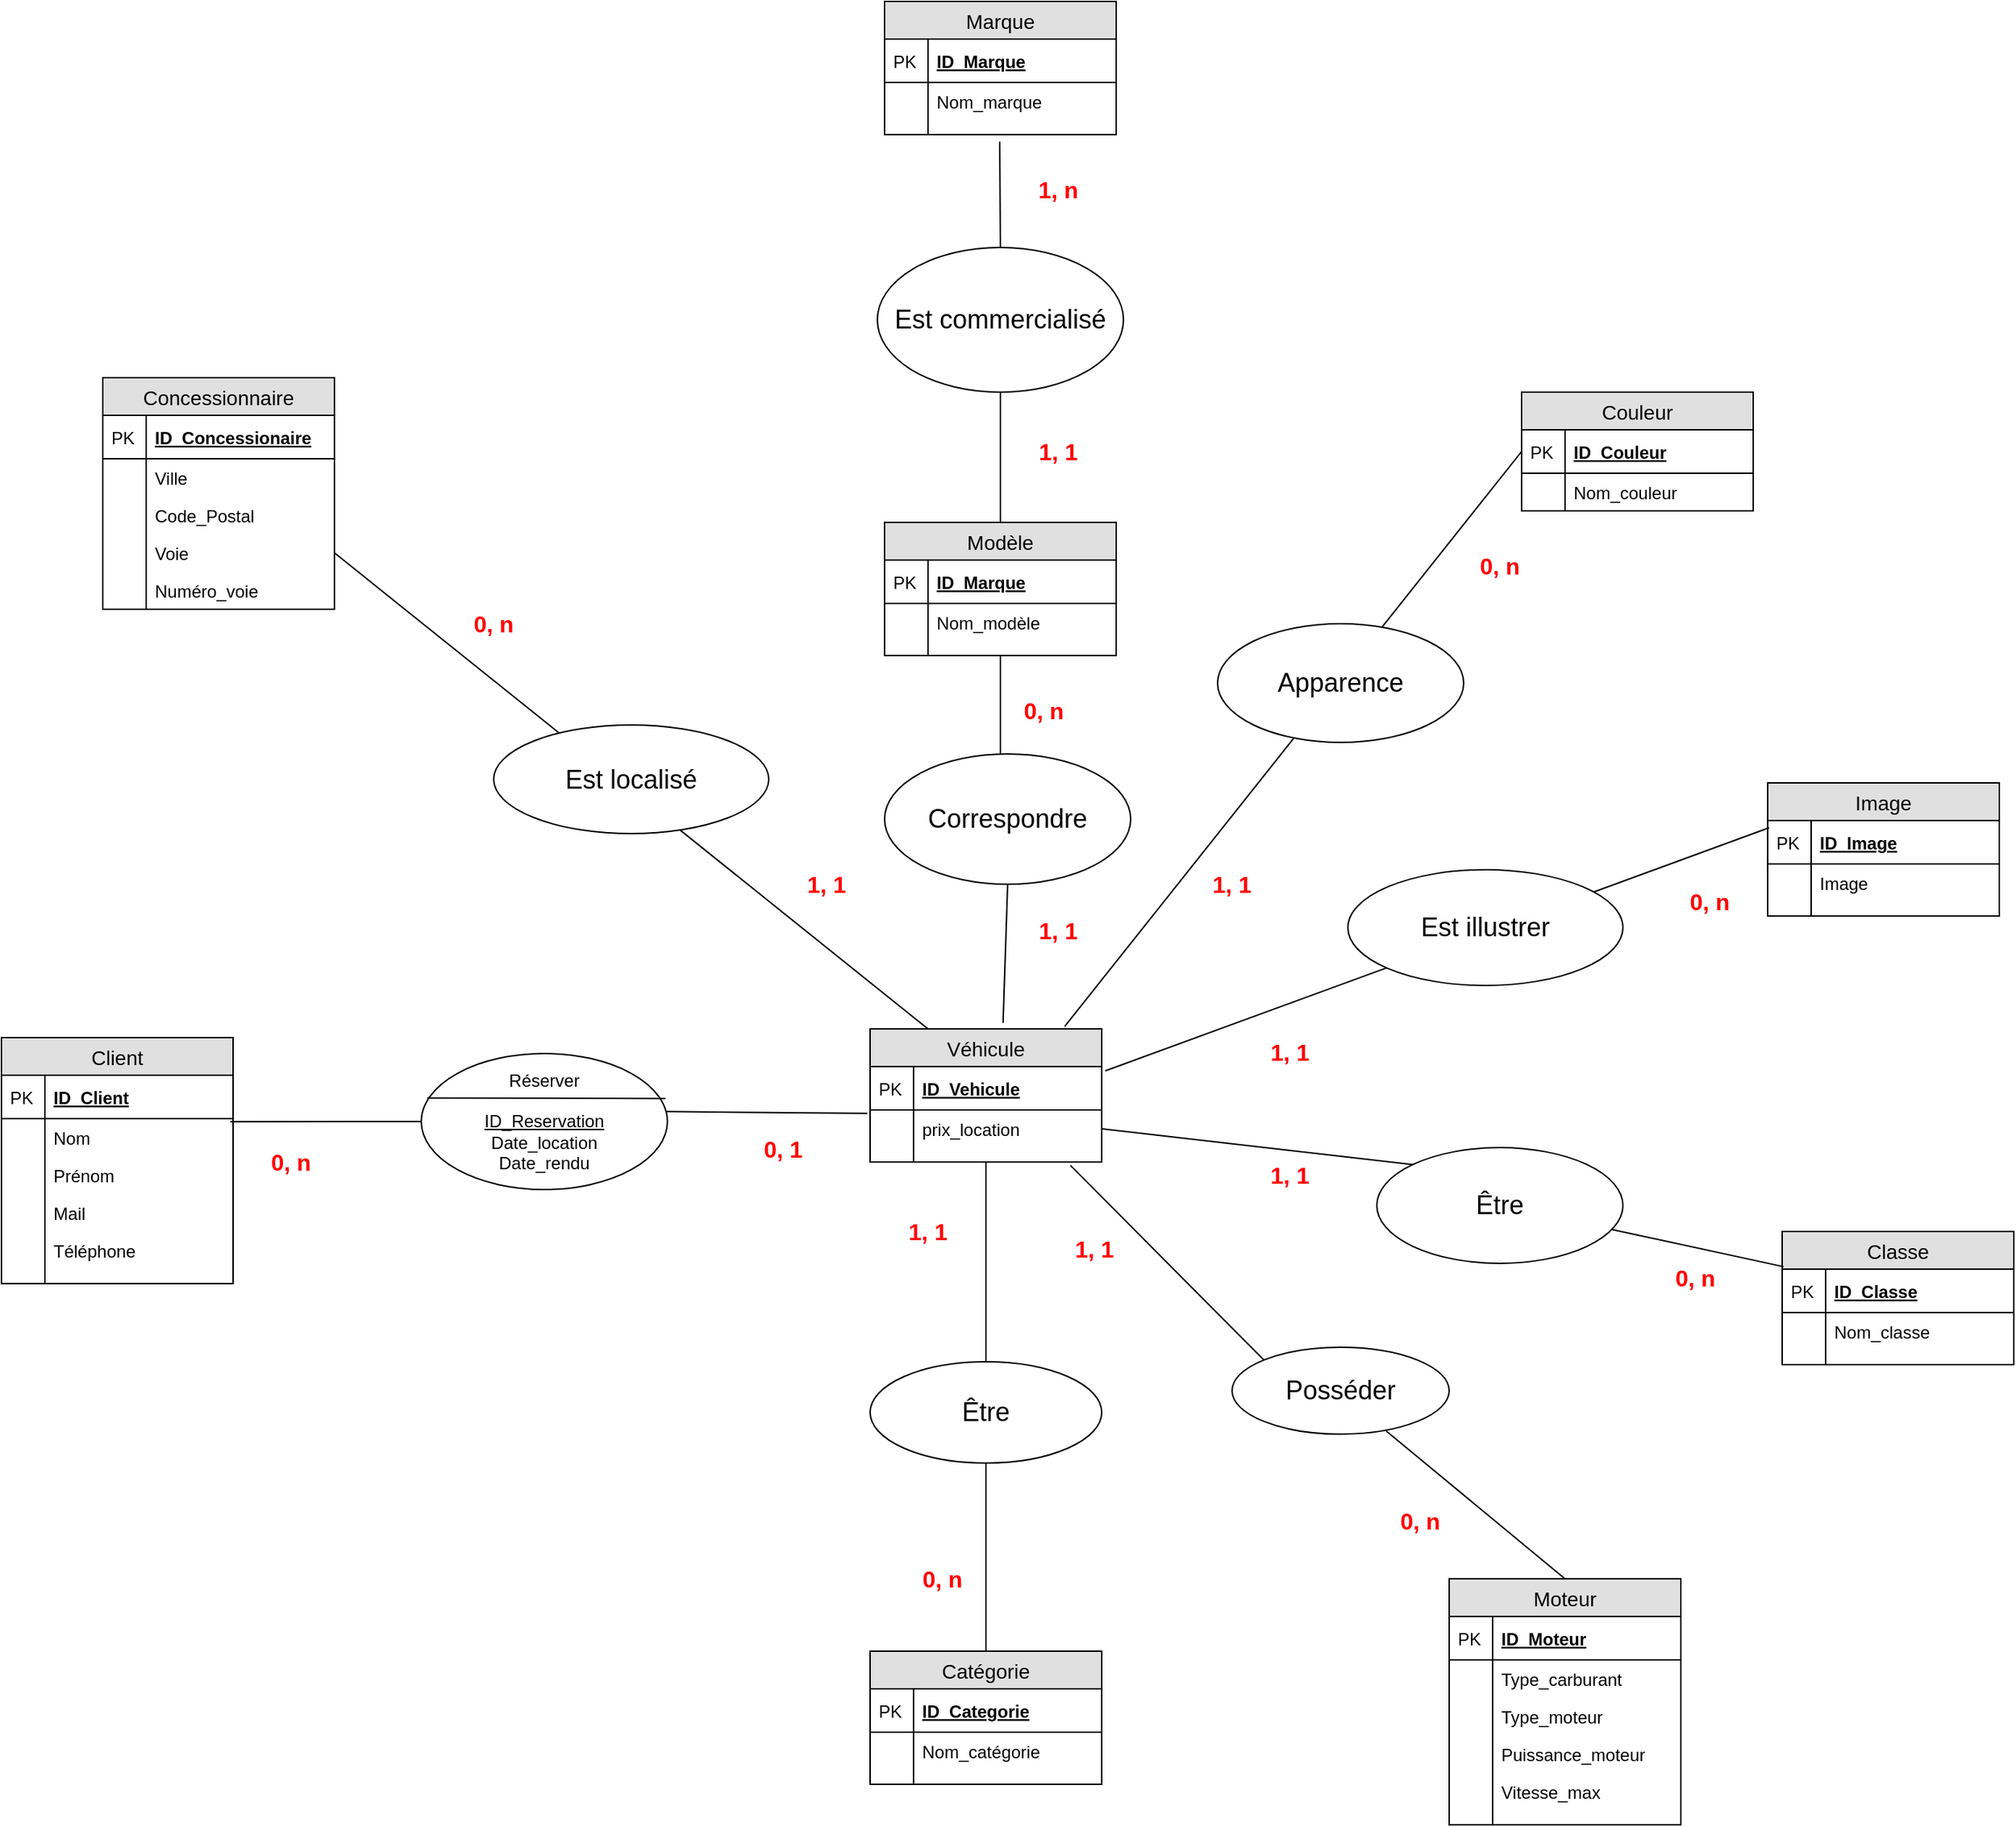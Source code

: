<mxfile version="12.5.6" type="device"><diagram id="evDmwu6t0oALiTs24ZHg" name="Page-1"><mxGraphModel dx="2310" dy="1882" grid="1" gridSize="10" guides="1" tooltips="1" connect="1" arrows="1" fold="1" page="1" pageScale="1" pageWidth="827" pageHeight="1169" math="0" shadow="0"><root><mxCell id="0"/><mxCell id="1" parent="0"/><mxCell id="44hZMkg_vuFvh2zb4axV-1" value="Véhicule" style="swimlane;fontStyle=0;childLayout=stackLayout;horizontal=1;startSize=26;fillColor=#e0e0e0;horizontalStack=0;resizeParent=1;resizeParentMax=0;resizeLast=0;collapsible=1;marginBottom=0;swimlaneFillColor=#ffffff;align=center;fontSize=14;" parent="1" vertex="1"><mxGeometry x="-130" y="580" width="160" height="92" as="geometry"/></mxCell><mxCell id="44hZMkg_vuFvh2zb4axV-2" value="ID_Vehicule" style="shape=partialRectangle;top=0;left=0;right=0;bottom=1;align=left;verticalAlign=middle;fillColor=none;spacingLeft=34;spacingRight=4;overflow=hidden;rotatable=0;points=[[0,0.5],[1,0.5]];portConstraint=eastwest;dropTarget=0;fontStyle=5;fontSize=12;" parent="44hZMkg_vuFvh2zb4axV-1" vertex="1"><mxGeometry y="26" width="160" height="30" as="geometry"/></mxCell><mxCell id="44hZMkg_vuFvh2zb4axV-3" value="PK" style="shape=partialRectangle;top=0;left=0;bottom=0;fillColor=none;align=left;verticalAlign=middle;spacingLeft=4;spacingRight=4;overflow=hidden;rotatable=0;points=[];portConstraint=eastwest;part=1;fontSize=12;" parent="44hZMkg_vuFvh2zb4axV-2" vertex="1" connectable="0"><mxGeometry width="30" height="30" as="geometry"/></mxCell><mxCell id="44hZMkg_vuFvh2zb4axV-4" value="prix_location" style="shape=partialRectangle;top=0;left=0;right=0;bottom=0;align=left;verticalAlign=top;fillColor=none;spacingLeft=34;spacingRight=4;overflow=hidden;rotatable=0;points=[[0,0.5],[1,0.5]];portConstraint=eastwest;dropTarget=0;fontSize=12;" parent="44hZMkg_vuFvh2zb4axV-1" vertex="1"><mxGeometry y="56" width="160" height="26" as="geometry"/></mxCell><mxCell id="44hZMkg_vuFvh2zb4axV-5" value="" style="shape=partialRectangle;top=0;left=0;bottom=0;fillColor=none;align=left;verticalAlign=top;spacingLeft=4;spacingRight=4;overflow=hidden;rotatable=0;points=[];portConstraint=eastwest;part=1;fontSize=12;" parent="44hZMkg_vuFvh2zb4axV-4" vertex="1" connectable="0"><mxGeometry width="30" height="26" as="geometry"/></mxCell><mxCell id="44hZMkg_vuFvh2zb4axV-10" value="" style="shape=partialRectangle;top=0;left=0;right=0;bottom=0;align=left;verticalAlign=top;fillColor=none;spacingLeft=34;spacingRight=4;overflow=hidden;rotatable=0;points=[[0,0.5],[1,0.5]];portConstraint=eastwest;dropTarget=0;fontSize=12;" parent="44hZMkg_vuFvh2zb4axV-1" vertex="1"><mxGeometry y="82" width="160" height="10" as="geometry"/></mxCell><mxCell id="44hZMkg_vuFvh2zb4axV-11" value="" style="shape=partialRectangle;top=0;left=0;bottom=0;fillColor=none;align=left;verticalAlign=top;spacingLeft=4;spacingRight=4;overflow=hidden;rotatable=0;points=[];portConstraint=eastwest;part=1;fontSize=12;" parent="44hZMkg_vuFvh2zb4axV-10" vertex="1" connectable="0"><mxGeometry width="30" height="10" as="geometry"/></mxCell><mxCell id="44hZMkg_vuFvh2zb4axV-12" value="Marque" style="swimlane;fontStyle=0;childLayout=stackLayout;horizontal=1;startSize=26;fillColor=#e0e0e0;horizontalStack=0;resizeParent=1;resizeParentMax=0;resizeLast=0;collapsible=1;marginBottom=0;swimlaneFillColor=#ffffff;align=center;fontSize=14;" parent="1" vertex="1"><mxGeometry x="-120" y="-130" width="160" height="92" as="geometry"/></mxCell><mxCell id="44hZMkg_vuFvh2zb4axV-13" value="ID_Marque" style="shape=partialRectangle;top=0;left=0;right=0;bottom=1;align=left;verticalAlign=middle;fillColor=none;spacingLeft=34;spacingRight=4;overflow=hidden;rotatable=0;points=[[0,0.5],[1,0.5]];portConstraint=eastwest;dropTarget=0;fontStyle=5;fontSize=12;" parent="44hZMkg_vuFvh2zb4axV-12" vertex="1"><mxGeometry y="26" width="160" height="30" as="geometry"/></mxCell><mxCell id="44hZMkg_vuFvh2zb4axV-14" value="PK" style="shape=partialRectangle;top=0;left=0;bottom=0;fillColor=none;align=left;verticalAlign=middle;spacingLeft=4;spacingRight=4;overflow=hidden;rotatable=0;points=[];portConstraint=eastwest;part=1;fontSize=12;" parent="44hZMkg_vuFvh2zb4axV-13" vertex="1" connectable="0"><mxGeometry width="30" height="30" as="geometry"/></mxCell><mxCell id="44hZMkg_vuFvh2zb4axV-15" value="Nom_marque" style="shape=partialRectangle;top=0;left=0;right=0;bottom=0;align=left;verticalAlign=top;fillColor=none;spacingLeft=34;spacingRight=4;overflow=hidden;rotatable=0;points=[[0,0.5],[1,0.5]];portConstraint=eastwest;dropTarget=0;fontSize=12;" parent="44hZMkg_vuFvh2zb4axV-12" vertex="1"><mxGeometry y="56" width="160" height="26" as="geometry"/></mxCell><mxCell id="44hZMkg_vuFvh2zb4axV-16" value="" style="shape=partialRectangle;top=0;left=0;bottom=0;fillColor=none;align=left;verticalAlign=top;spacingLeft=4;spacingRight=4;overflow=hidden;rotatable=0;points=[];portConstraint=eastwest;part=1;fontSize=12;" parent="44hZMkg_vuFvh2zb4axV-15" vertex="1" connectable="0"><mxGeometry width="30" height="26" as="geometry"/></mxCell><mxCell id="44hZMkg_vuFvh2zb4axV-21" value="" style="shape=partialRectangle;top=0;left=0;right=0;bottom=0;align=left;verticalAlign=top;fillColor=none;spacingLeft=34;spacingRight=4;overflow=hidden;rotatable=0;points=[[0,0.5],[1,0.5]];portConstraint=eastwest;dropTarget=0;fontSize=12;" parent="44hZMkg_vuFvh2zb4axV-12" vertex="1"><mxGeometry y="82" width="160" height="10" as="geometry"/></mxCell><mxCell id="44hZMkg_vuFvh2zb4axV-22" value="" style="shape=partialRectangle;top=0;left=0;bottom=0;fillColor=none;align=left;verticalAlign=top;spacingLeft=4;spacingRight=4;overflow=hidden;rotatable=0;points=[];portConstraint=eastwest;part=1;fontSize=12;" parent="44hZMkg_vuFvh2zb4axV-21" vertex="1" connectable="0"><mxGeometry width="30" height="10" as="geometry"/></mxCell><mxCell id="44hZMkg_vuFvh2zb4axV-23" value="Couleur" style="swimlane;fontStyle=0;childLayout=stackLayout;horizontal=1;startSize=26;fillColor=#e0e0e0;horizontalStack=0;resizeParent=1;resizeParentMax=0;resizeLast=0;collapsible=1;marginBottom=0;swimlaneFillColor=#ffffff;align=center;fontSize=14;" parent="1" vertex="1"><mxGeometry x="320" y="140" width="160" height="82" as="geometry"/></mxCell><mxCell id="44hZMkg_vuFvh2zb4axV-24" value="ID_Couleur" style="shape=partialRectangle;top=0;left=0;right=0;bottom=1;align=left;verticalAlign=middle;fillColor=none;spacingLeft=34;spacingRight=4;overflow=hidden;rotatable=0;points=[[0,0.5],[1,0.5]];portConstraint=eastwest;dropTarget=0;fontStyle=5;fontSize=12;" parent="44hZMkg_vuFvh2zb4axV-23" vertex="1"><mxGeometry y="26" width="160" height="30" as="geometry"/></mxCell><mxCell id="44hZMkg_vuFvh2zb4axV-25" value="PK" style="shape=partialRectangle;top=0;left=0;bottom=0;fillColor=none;align=left;verticalAlign=middle;spacingLeft=4;spacingRight=4;overflow=hidden;rotatable=0;points=[];portConstraint=eastwest;part=1;fontSize=12;" parent="44hZMkg_vuFvh2zb4axV-24" vertex="1" connectable="0"><mxGeometry width="30" height="30" as="geometry"/></mxCell><mxCell id="44hZMkg_vuFvh2zb4axV-26" value="Nom_couleur" style="shape=partialRectangle;top=0;left=0;right=0;bottom=0;align=left;verticalAlign=top;fillColor=none;spacingLeft=34;spacingRight=4;overflow=hidden;rotatable=0;points=[[0,0.5],[1,0.5]];portConstraint=eastwest;dropTarget=0;fontSize=12;" parent="44hZMkg_vuFvh2zb4axV-23" vertex="1"><mxGeometry y="56" width="160" height="26" as="geometry"/></mxCell><mxCell id="44hZMkg_vuFvh2zb4axV-27" value="" style="shape=partialRectangle;top=0;left=0;bottom=0;fillColor=none;align=left;verticalAlign=top;spacingLeft=4;spacingRight=4;overflow=hidden;rotatable=0;points=[];portConstraint=eastwest;part=1;fontSize=12;" parent="44hZMkg_vuFvh2zb4axV-26" vertex="1" connectable="0"><mxGeometry width="30" height="26" as="geometry"/></mxCell><mxCell id="44hZMkg_vuFvh2zb4axV-34" value="Classe" style="swimlane;fontStyle=0;childLayout=stackLayout;horizontal=1;startSize=26;fillColor=#e0e0e0;horizontalStack=0;resizeParent=1;resizeParentMax=0;resizeLast=0;collapsible=1;marginBottom=0;swimlaneFillColor=#ffffff;align=center;fontSize=14;" parent="1" vertex="1"><mxGeometry x="500" y="720" width="160" height="92" as="geometry"/></mxCell><mxCell id="44hZMkg_vuFvh2zb4axV-35" value="ID_Classe" style="shape=partialRectangle;top=0;left=0;right=0;bottom=1;align=left;verticalAlign=middle;fillColor=none;spacingLeft=34;spacingRight=4;overflow=hidden;rotatable=0;points=[[0,0.5],[1,0.5]];portConstraint=eastwest;dropTarget=0;fontStyle=5;fontSize=12;" parent="44hZMkg_vuFvh2zb4axV-34" vertex="1"><mxGeometry y="26" width="160" height="30" as="geometry"/></mxCell><mxCell id="44hZMkg_vuFvh2zb4axV-36" value="PK" style="shape=partialRectangle;top=0;left=0;bottom=0;fillColor=none;align=left;verticalAlign=middle;spacingLeft=4;spacingRight=4;overflow=hidden;rotatable=0;points=[];portConstraint=eastwest;part=1;fontSize=12;" parent="44hZMkg_vuFvh2zb4axV-35" vertex="1" connectable="0"><mxGeometry width="30" height="30" as="geometry"/></mxCell><mxCell id="44hZMkg_vuFvh2zb4axV-37" value="Nom_classe" style="shape=partialRectangle;top=0;left=0;right=0;bottom=0;align=left;verticalAlign=top;fillColor=none;spacingLeft=34;spacingRight=4;overflow=hidden;rotatable=0;points=[[0,0.5],[1,0.5]];portConstraint=eastwest;dropTarget=0;fontSize=12;" parent="44hZMkg_vuFvh2zb4axV-34" vertex="1"><mxGeometry y="56" width="160" height="26" as="geometry"/></mxCell><mxCell id="44hZMkg_vuFvh2zb4axV-38" value="" style="shape=partialRectangle;top=0;left=0;bottom=0;fillColor=none;align=left;verticalAlign=top;spacingLeft=4;spacingRight=4;overflow=hidden;rotatable=0;points=[];portConstraint=eastwest;part=1;fontSize=12;" parent="44hZMkg_vuFvh2zb4axV-37" vertex="1" connectable="0"><mxGeometry width="30" height="26" as="geometry"/></mxCell><mxCell id="44hZMkg_vuFvh2zb4axV-43" value="" style="shape=partialRectangle;top=0;left=0;right=0;bottom=0;align=left;verticalAlign=top;fillColor=none;spacingLeft=34;spacingRight=4;overflow=hidden;rotatable=0;points=[[0,0.5],[1,0.5]];portConstraint=eastwest;dropTarget=0;fontSize=12;" parent="44hZMkg_vuFvh2zb4axV-34" vertex="1"><mxGeometry y="82" width="160" height="10" as="geometry"/></mxCell><mxCell id="44hZMkg_vuFvh2zb4axV-44" value="" style="shape=partialRectangle;top=0;left=0;bottom=0;fillColor=none;align=left;verticalAlign=top;spacingLeft=4;spacingRight=4;overflow=hidden;rotatable=0;points=[];portConstraint=eastwest;part=1;fontSize=12;" parent="44hZMkg_vuFvh2zb4axV-43" vertex="1" connectable="0"><mxGeometry width="30" height="10" as="geometry"/></mxCell><mxCell id="44hZMkg_vuFvh2zb4axV-45" value="Catégorie" style="swimlane;fontStyle=0;childLayout=stackLayout;horizontal=1;startSize=26;fillColor=#e0e0e0;horizontalStack=0;resizeParent=1;resizeParentMax=0;resizeLast=0;collapsible=1;marginBottom=0;swimlaneFillColor=#ffffff;align=center;fontSize=14;" parent="1" vertex="1"><mxGeometry x="-130" y="1010" width="160" height="92" as="geometry"/></mxCell><mxCell id="44hZMkg_vuFvh2zb4axV-46" value="ID_Categorie" style="shape=partialRectangle;top=0;left=0;right=0;bottom=1;align=left;verticalAlign=middle;fillColor=none;spacingLeft=34;spacingRight=4;overflow=hidden;rotatable=0;points=[[0,0.5],[1,0.5]];portConstraint=eastwest;dropTarget=0;fontStyle=5;fontSize=12;" parent="44hZMkg_vuFvh2zb4axV-45" vertex="1"><mxGeometry y="26" width="160" height="30" as="geometry"/></mxCell><mxCell id="44hZMkg_vuFvh2zb4axV-47" value="PK" style="shape=partialRectangle;top=0;left=0;bottom=0;fillColor=none;align=left;verticalAlign=middle;spacingLeft=4;spacingRight=4;overflow=hidden;rotatable=0;points=[];portConstraint=eastwest;part=1;fontSize=12;" parent="44hZMkg_vuFvh2zb4axV-46" vertex="1" connectable="0"><mxGeometry width="30" height="30" as="geometry"/></mxCell><mxCell id="44hZMkg_vuFvh2zb4axV-48" value="Nom_catégorie" style="shape=partialRectangle;top=0;left=0;right=0;bottom=0;align=left;verticalAlign=top;fillColor=none;spacingLeft=34;spacingRight=4;overflow=hidden;rotatable=0;points=[[0,0.5],[1,0.5]];portConstraint=eastwest;dropTarget=0;fontSize=12;" parent="44hZMkg_vuFvh2zb4axV-45" vertex="1"><mxGeometry y="56" width="160" height="26" as="geometry"/></mxCell><mxCell id="44hZMkg_vuFvh2zb4axV-49" value="" style="shape=partialRectangle;top=0;left=0;bottom=0;fillColor=none;align=left;verticalAlign=top;spacingLeft=4;spacingRight=4;overflow=hidden;rotatable=0;points=[];portConstraint=eastwest;part=1;fontSize=12;" parent="44hZMkg_vuFvh2zb4axV-48" vertex="1" connectable="0"><mxGeometry width="30" height="26" as="geometry"/></mxCell><mxCell id="44hZMkg_vuFvh2zb4axV-54" value="" style="shape=partialRectangle;top=0;left=0;right=0;bottom=0;align=left;verticalAlign=top;fillColor=none;spacingLeft=34;spacingRight=4;overflow=hidden;rotatable=0;points=[[0,0.5],[1,0.5]];portConstraint=eastwest;dropTarget=0;fontSize=12;" parent="44hZMkg_vuFvh2zb4axV-45" vertex="1"><mxGeometry y="82" width="160" height="10" as="geometry"/></mxCell><mxCell id="44hZMkg_vuFvh2zb4axV-55" value="" style="shape=partialRectangle;top=0;left=0;bottom=0;fillColor=none;align=left;verticalAlign=top;spacingLeft=4;spacingRight=4;overflow=hidden;rotatable=0;points=[];portConstraint=eastwest;part=1;fontSize=12;" parent="44hZMkg_vuFvh2zb4axV-54" vertex="1" connectable="0"><mxGeometry width="30" height="10" as="geometry"/></mxCell><mxCell id="44hZMkg_vuFvh2zb4axV-56" value="Moteur" style="swimlane;fontStyle=0;childLayout=stackLayout;horizontal=1;startSize=26;fillColor=#e0e0e0;horizontalStack=0;resizeParent=1;resizeParentMax=0;resizeLast=0;collapsible=1;marginBottom=0;swimlaneFillColor=#ffffff;align=center;fontSize=14;" parent="1" vertex="1"><mxGeometry x="270" y="960" width="160" height="170" as="geometry"/></mxCell><mxCell id="44hZMkg_vuFvh2zb4axV-57" value="ID_Moteur" style="shape=partialRectangle;top=0;left=0;right=0;bottom=1;align=left;verticalAlign=middle;fillColor=none;spacingLeft=34;spacingRight=4;overflow=hidden;rotatable=0;points=[[0,0.5],[1,0.5]];portConstraint=eastwest;dropTarget=0;fontStyle=5;fontSize=12;" parent="44hZMkg_vuFvh2zb4axV-56" vertex="1"><mxGeometry y="26" width="160" height="30" as="geometry"/></mxCell><mxCell id="44hZMkg_vuFvh2zb4axV-58" value="PK" style="shape=partialRectangle;top=0;left=0;bottom=0;fillColor=none;align=left;verticalAlign=middle;spacingLeft=4;spacingRight=4;overflow=hidden;rotatable=0;points=[];portConstraint=eastwest;part=1;fontSize=12;" parent="44hZMkg_vuFvh2zb4axV-57" vertex="1" connectable="0"><mxGeometry width="30" height="30" as="geometry"/></mxCell><mxCell id="44hZMkg_vuFvh2zb4axV-59" value="Type_carburant" style="shape=partialRectangle;top=0;left=0;right=0;bottom=0;align=left;verticalAlign=top;fillColor=none;spacingLeft=34;spacingRight=4;overflow=hidden;rotatable=0;points=[[0,0.5],[1,0.5]];portConstraint=eastwest;dropTarget=0;fontSize=12;" parent="44hZMkg_vuFvh2zb4axV-56" vertex="1"><mxGeometry y="56" width="160" height="26" as="geometry"/></mxCell><mxCell id="44hZMkg_vuFvh2zb4axV-60" value="" style="shape=partialRectangle;top=0;left=0;bottom=0;fillColor=none;align=left;verticalAlign=top;spacingLeft=4;spacingRight=4;overflow=hidden;rotatable=0;points=[];portConstraint=eastwest;part=1;fontSize=12;" parent="44hZMkg_vuFvh2zb4axV-59" vertex="1" connectable="0"><mxGeometry width="30" height="26" as="geometry"/></mxCell><mxCell id="jtM3f84Picm8jtuYgQPw-2" value="Type_moteur" style="shape=partialRectangle;top=0;left=0;right=0;bottom=0;align=left;verticalAlign=top;fillColor=none;spacingLeft=34;spacingRight=4;overflow=hidden;rotatable=0;points=[[0,0.5],[1,0.5]];portConstraint=eastwest;dropTarget=0;fontSize=12;" vertex="1" parent="44hZMkg_vuFvh2zb4axV-56"><mxGeometry y="82" width="160" height="26" as="geometry"/></mxCell><mxCell id="jtM3f84Picm8jtuYgQPw-3" value="" style="shape=partialRectangle;top=0;left=0;bottom=0;fillColor=none;align=left;verticalAlign=top;spacingLeft=4;spacingRight=4;overflow=hidden;rotatable=0;points=[];portConstraint=eastwest;part=1;fontSize=12;" vertex="1" connectable="0" parent="jtM3f84Picm8jtuYgQPw-2"><mxGeometry width="30" height="26" as="geometry"/></mxCell><mxCell id="jtM3f84Picm8jtuYgQPw-4" value="Puissance_moteur" style="shape=partialRectangle;top=0;left=0;right=0;bottom=0;align=left;verticalAlign=top;fillColor=none;spacingLeft=34;spacingRight=4;overflow=hidden;rotatable=0;points=[[0,0.5],[1,0.5]];portConstraint=eastwest;dropTarget=0;fontSize=12;" vertex="1" parent="44hZMkg_vuFvh2zb4axV-56"><mxGeometry y="108" width="160" height="26" as="geometry"/></mxCell><mxCell id="jtM3f84Picm8jtuYgQPw-5" value="" style="shape=partialRectangle;top=0;left=0;bottom=0;fillColor=none;align=left;verticalAlign=top;spacingLeft=4;spacingRight=4;overflow=hidden;rotatable=0;points=[];portConstraint=eastwest;part=1;fontSize=12;" vertex="1" connectable="0" parent="jtM3f84Picm8jtuYgQPw-4"><mxGeometry width="30" height="26" as="geometry"/></mxCell><mxCell id="jtM3f84Picm8jtuYgQPw-6" value="Vitesse_max" style="shape=partialRectangle;top=0;left=0;right=0;bottom=0;align=left;verticalAlign=top;fillColor=none;spacingLeft=34;spacingRight=4;overflow=hidden;rotatable=0;points=[[0,0.5],[1,0.5]];portConstraint=eastwest;dropTarget=0;fontSize=12;" vertex="1" parent="44hZMkg_vuFvh2zb4axV-56"><mxGeometry y="134" width="160" height="26" as="geometry"/></mxCell><mxCell id="jtM3f84Picm8jtuYgQPw-7" value="" style="shape=partialRectangle;top=0;left=0;bottom=0;fillColor=none;align=left;verticalAlign=top;spacingLeft=4;spacingRight=4;overflow=hidden;rotatable=0;points=[];portConstraint=eastwest;part=1;fontSize=12;" vertex="1" connectable="0" parent="jtM3f84Picm8jtuYgQPw-6"><mxGeometry width="30" height="26" as="geometry"/></mxCell><mxCell id="44hZMkg_vuFvh2zb4axV-65" value="" style="shape=partialRectangle;top=0;left=0;right=0;bottom=0;align=left;verticalAlign=top;fillColor=none;spacingLeft=34;spacingRight=4;overflow=hidden;rotatable=0;points=[[0,0.5],[1,0.5]];portConstraint=eastwest;dropTarget=0;fontSize=12;" parent="44hZMkg_vuFvh2zb4axV-56" vertex="1"><mxGeometry y="160" width="160" height="10" as="geometry"/></mxCell><mxCell id="44hZMkg_vuFvh2zb4axV-66" value="" style="shape=partialRectangle;top=0;left=0;bottom=0;fillColor=none;align=left;verticalAlign=top;spacingLeft=4;spacingRight=4;overflow=hidden;rotatable=0;points=[];portConstraint=eastwest;part=1;fontSize=12;" parent="44hZMkg_vuFvh2zb4axV-65" vertex="1" connectable="0"><mxGeometry width="30" height="10" as="geometry"/></mxCell><mxCell id="44hZMkg_vuFvh2zb4axV-67" value="Image" style="swimlane;fontStyle=0;childLayout=stackLayout;horizontal=1;startSize=26;fillColor=#e0e0e0;horizontalStack=0;resizeParent=1;resizeParentMax=0;resizeLast=0;collapsible=1;marginBottom=0;swimlaneFillColor=#ffffff;align=center;fontSize=14;" parent="1" vertex="1"><mxGeometry x="490" y="410" width="160" height="92" as="geometry"/></mxCell><mxCell id="44hZMkg_vuFvh2zb4axV-68" value="ID_Image" style="shape=partialRectangle;top=0;left=0;right=0;bottom=1;align=left;verticalAlign=middle;fillColor=none;spacingLeft=34;spacingRight=4;overflow=hidden;rotatable=0;points=[[0,0.5],[1,0.5]];portConstraint=eastwest;dropTarget=0;fontStyle=5;fontSize=12;" parent="44hZMkg_vuFvh2zb4axV-67" vertex="1"><mxGeometry y="26" width="160" height="30" as="geometry"/></mxCell><mxCell id="44hZMkg_vuFvh2zb4axV-69" value="PK" style="shape=partialRectangle;top=0;left=0;bottom=0;fillColor=none;align=left;verticalAlign=middle;spacingLeft=4;spacingRight=4;overflow=hidden;rotatable=0;points=[];portConstraint=eastwest;part=1;fontSize=12;" parent="44hZMkg_vuFvh2zb4axV-68" vertex="1" connectable="0"><mxGeometry width="30" height="30" as="geometry"/></mxCell><mxCell id="44hZMkg_vuFvh2zb4axV-70" value="Image" style="shape=partialRectangle;top=0;left=0;right=0;bottom=0;align=left;verticalAlign=top;fillColor=none;spacingLeft=34;spacingRight=4;overflow=hidden;rotatable=0;points=[[0,0.5],[1,0.5]];portConstraint=eastwest;dropTarget=0;fontSize=12;" parent="44hZMkg_vuFvh2zb4axV-67" vertex="1"><mxGeometry y="56" width="160" height="26" as="geometry"/></mxCell><mxCell id="44hZMkg_vuFvh2zb4axV-71" value="" style="shape=partialRectangle;top=0;left=0;bottom=0;fillColor=none;align=left;verticalAlign=top;spacingLeft=4;spacingRight=4;overflow=hidden;rotatable=0;points=[];portConstraint=eastwest;part=1;fontSize=12;" parent="44hZMkg_vuFvh2zb4axV-70" vertex="1" connectable="0"><mxGeometry width="30" height="26" as="geometry"/></mxCell><mxCell id="44hZMkg_vuFvh2zb4axV-76" value="" style="shape=partialRectangle;top=0;left=0;right=0;bottom=0;align=left;verticalAlign=top;fillColor=none;spacingLeft=34;spacingRight=4;overflow=hidden;rotatable=0;points=[[0,0.5],[1,0.5]];portConstraint=eastwest;dropTarget=0;fontSize=12;" parent="44hZMkg_vuFvh2zb4axV-67" vertex="1"><mxGeometry y="82" width="160" height="10" as="geometry"/></mxCell><mxCell id="44hZMkg_vuFvh2zb4axV-77" value="" style="shape=partialRectangle;top=0;left=0;bottom=0;fillColor=none;align=left;verticalAlign=top;spacingLeft=4;spacingRight=4;overflow=hidden;rotatable=0;points=[];portConstraint=eastwest;part=1;fontSize=12;" parent="44hZMkg_vuFvh2zb4axV-76" vertex="1" connectable="0"><mxGeometry width="30" height="10" as="geometry"/></mxCell><mxCell id="44hZMkg_vuFvh2zb4axV-78" value="Client" style="swimlane;fontStyle=0;childLayout=stackLayout;horizontal=1;startSize=26;fillColor=#e0e0e0;horizontalStack=0;resizeParent=1;resizeParentMax=0;resizeLast=0;collapsible=1;marginBottom=0;swimlaneFillColor=#ffffff;align=center;fontSize=14;" parent="1" vertex="1"><mxGeometry x="-730" y="586" width="160" height="170" as="geometry"/></mxCell><mxCell id="44hZMkg_vuFvh2zb4axV-79" value="ID_Client" style="shape=partialRectangle;top=0;left=0;right=0;bottom=1;align=left;verticalAlign=middle;fillColor=none;spacingLeft=34;spacingRight=4;overflow=hidden;rotatable=0;points=[[0,0.5],[1,0.5]];portConstraint=eastwest;dropTarget=0;fontStyle=5;fontSize=12;" parent="44hZMkg_vuFvh2zb4axV-78" vertex="1"><mxGeometry y="26" width="160" height="30" as="geometry"/></mxCell><mxCell id="44hZMkg_vuFvh2zb4axV-80" value="PK" style="shape=partialRectangle;top=0;left=0;bottom=0;fillColor=none;align=left;verticalAlign=middle;spacingLeft=4;spacingRight=4;overflow=hidden;rotatable=0;points=[];portConstraint=eastwest;part=1;fontSize=12;" parent="44hZMkg_vuFvh2zb4axV-79" vertex="1" connectable="0"><mxGeometry width="30" height="30" as="geometry"/></mxCell><mxCell id="44hZMkg_vuFvh2zb4axV-81" value="Nom" style="shape=partialRectangle;top=0;left=0;right=0;bottom=0;align=left;verticalAlign=top;fillColor=none;spacingLeft=34;spacingRight=4;overflow=hidden;rotatable=0;points=[[0,0.5],[1,0.5]];portConstraint=eastwest;dropTarget=0;fontSize=12;" parent="44hZMkg_vuFvh2zb4axV-78" vertex="1"><mxGeometry y="56" width="160" height="26" as="geometry"/></mxCell><mxCell id="44hZMkg_vuFvh2zb4axV-82" value="" style="shape=partialRectangle;top=0;left=0;bottom=0;fillColor=none;align=left;verticalAlign=top;spacingLeft=4;spacingRight=4;overflow=hidden;rotatable=0;points=[];portConstraint=eastwest;part=1;fontSize=12;" parent="44hZMkg_vuFvh2zb4axV-81" vertex="1" connectable="0"><mxGeometry width="30" height="26" as="geometry"/></mxCell><mxCell id="44hZMkg_vuFvh2zb4axV-83" value="Prénom" style="shape=partialRectangle;top=0;left=0;right=0;bottom=0;align=left;verticalAlign=top;fillColor=none;spacingLeft=34;spacingRight=4;overflow=hidden;rotatable=0;points=[[0,0.5],[1,0.5]];portConstraint=eastwest;dropTarget=0;fontSize=12;" parent="44hZMkg_vuFvh2zb4axV-78" vertex="1"><mxGeometry y="82" width="160" height="26" as="geometry"/></mxCell><mxCell id="44hZMkg_vuFvh2zb4axV-84" value="" style="shape=partialRectangle;top=0;left=0;bottom=0;fillColor=none;align=left;verticalAlign=top;spacingLeft=4;spacingRight=4;overflow=hidden;rotatable=0;points=[];portConstraint=eastwest;part=1;fontSize=12;" parent="44hZMkg_vuFvh2zb4axV-83" vertex="1" connectable="0"><mxGeometry width="30" height="26" as="geometry"/></mxCell><mxCell id="44hZMkg_vuFvh2zb4axV-85" value="Mail" style="shape=partialRectangle;top=0;left=0;right=0;bottom=0;align=left;verticalAlign=top;fillColor=none;spacingLeft=34;spacingRight=4;overflow=hidden;rotatable=0;points=[[0,0.5],[1,0.5]];portConstraint=eastwest;dropTarget=0;fontSize=12;" parent="44hZMkg_vuFvh2zb4axV-78" vertex="1"><mxGeometry y="108" width="160" height="26" as="geometry"/></mxCell><mxCell id="44hZMkg_vuFvh2zb4axV-86" value="" style="shape=partialRectangle;top=0;left=0;bottom=0;fillColor=none;align=left;verticalAlign=top;spacingLeft=4;spacingRight=4;overflow=hidden;rotatable=0;points=[];portConstraint=eastwest;part=1;fontSize=12;" parent="44hZMkg_vuFvh2zb4axV-85" vertex="1" connectable="0"><mxGeometry width="30" height="26" as="geometry"/></mxCell><mxCell id="44hZMkg_vuFvh2zb4axV-134" value="Téléphone" style="shape=partialRectangle;top=0;left=0;right=0;bottom=0;align=left;verticalAlign=top;fillColor=none;spacingLeft=34;spacingRight=4;overflow=hidden;rotatable=0;points=[[0,0.5],[1,0.5]];portConstraint=eastwest;dropTarget=0;fontSize=12;" parent="44hZMkg_vuFvh2zb4axV-78" vertex="1"><mxGeometry y="134" width="160" height="26" as="geometry"/></mxCell><mxCell id="44hZMkg_vuFvh2zb4axV-135" value="" style="shape=partialRectangle;top=0;left=0;bottom=0;fillColor=none;align=left;verticalAlign=top;spacingLeft=4;spacingRight=4;overflow=hidden;rotatable=0;points=[];portConstraint=eastwest;part=1;fontSize=12;" parent="44hZMkg_vuFvh2zb4axV-134" vertex="1" connectable="0"><mxGeometry width="30" height="26" as="geometry"/></mxCell><mxCell id="44hZMkg_vuFvh2zb4axV-87" value="" style="shape=partialRectangle;top=0;left=0;right=0;bottom=0;align=left;verticalAlign=top;fillColor=none;spacingLeft=34;spacingRight=4;overflow=hidden;rotatable=0;points=[[0,0.5],[1,0.5]];portConstraint=eastwest;dropTarget=0;fontSize=12;" parent="44hZMkg_vuFvh2zb4axV-78" vertex="1"><mxGeometry y="160" width="160" height="10" as="geometry"/></mxCell><mxCell id="44hZMkg_vuFvh2zb4axV-88" value="" style="shape=partialRectangle;top=0;left=0;bottom=0;fillColor=none;align=left;verticalAlign=top;spacingLeft=4;spacingRight=4;overflow=hidden;rotatable=0;points=[];portConstraint=eastwest;part=1;fontSize=12;" parent="44hZMkg_vuFvh2zb4axV-87" vertex="1" connectable="0"><mxGeometry width="30" height="10" as="geometry"/></mxCell><mxCell id="44hZMkg_vuFvh2zb4axV-111" value="Modèle" style="swimlane;fontStyle=0;childLayout=stackLayout;horizontal=1;startSize=26;fillColor=#e0e0e0;horizontalStack=0;resizeParent=1;resizeParentMax=0;resizeLast=0;collapsible=1;marginBottom=0;swimlaneFillColor=#ffffff;align=center;fontSize=14;" parent="1" vertex="1"><mxGeometry x="-120" y="230" width="160" height="92" as="geometry"/></mxCell><mxCell id="44hZMkg_vuFvh2zb4axV-112" value="ID_Marque" style="shape=partialRectangle;top=0;left=0;right=0;bottom=1;align=left;verticalAlign=middle;fillColor=none;spacingLeft=34;spacingRight=4;overflow=hidden;rotatable=0;points=[[0,0.5],[1,0.5]];portConstraint=eastwest;dropTarget=0;fontStyle=5;fontSize=12;" parent="44hZMkg_vuFvh2zb4axV-111" vertex="1"><mxGeometry y="26" width="160" height="30" as="geometry"/></mxCell><mxCell id="44hZMkg_vuFvh2zb4axV-113" value="PK" style="shape=partialRectangle;top=0;left=0;bottom=0;fillColor=none;align=left;verticalAlign=middle;spacingLeft=4;spacingRight=4;overflow=hidden;rotatable=0;points=[];portConstraint=eastwest;part=1;fontSize=12;" parent="44hZMkg_vuFvh2zb4axV-112" vertex="1" connectable="0"><mxGeometry width="30" height="30" as="geometry"/></mxCell><mxCell id="44hZMkg_vuFvh2zb4axV-114" value="Nom_modèle" style="shape=partialRectangle;top=0;left=0;right=0;bottom=0;align=left;verticalAlign=top;fillColor=none;spacingLeft=34;spacingRight=4;overflow=hidden;rotatable=0;points=[[0,0.5],[1,0.5]];portConstraint=eastwest;dropTarget=0;fontSize=12;" parent="44hZMkg_vuFvh2zb4axV-111" vertex="1"><mxGeometry y="56" width="160" height="26" as="geometry"/></mxCell><mxCell id="44hZMkg_vuFvh2zb4axV-115" value="" style="shape=partialRectangle;top=0;left=0;bottom=0;fillColor=none;align=left;verticalAlign=top;spacingLeft=4;spacingRight=4;overflow=hidden;rotatable=0;points=[];portConstraint=eastwest;part=1;fontSize=12;" parent="44hZMkg_vuFvh2zb4axV-114" vertex="1" connectable="0"><mxGeometry width="30" height="26" as="geometry"/></mxCell><mxCell id="44hZMkg_vuFvh2zb4axV-120" value="" style="shape=partialRectangle;top=0;left=0;right=0;bottom=0;align=left;verticalAlign=top;fillColor=none;spacingLeft=34;spacingRight=4;overflow=hidden;rotatable=0;points=[[0,0.5],[1,0.5]];portConstraint=eastwest;dropTarget=0;fontSize=12;" parent="44hZMkg_vuFvh2zb4axV-111" vertex="1"><mxGeometry y="82" width="160" height="10" as="geometry"/></mxCell><mxCell id="44hZMkg_vuFvh2zb4axV-121" value="" style="shape=partialRectangle;top=0;left=0;bottom=0;fillColor=none;align=left;verticalAlign=top;spacingLeft=4;spacingRight=4;overflow=hidden;rotatable=0;points=[];portConstraint=eastwest;part=1;fontSize=12;" parent="44hZMkg_vuFvh2zb4axV-120" vertex="1" connectable="0"><mxGeometry width="30" height="10" as="geometry"/></mxCell><mxCell id="44hZMkg_vuFvh2zb4axV-122" value="Concessionnaire" style="swimlane;fontStyle=0;childLayout=stackLayout;horizontal=1;startSize=26;fillColor=#e0e0e0;horizontalStack=0;resizeParent=1;resizeParentMax=0;resizeLast=0;collapsible=1;marginBottom=0;swimlaneFillColor=#ffffff;align=center;fontSize=14;" parent="1" vertex="1"><mxGeometry x="-660" y="130" width="160" height="160" as="geometry"/></mxCell><mxCell id="44hZMkg_vuFvh2zb4axV-123" value="ID_Concessionaire" style="shape=partialRectangle;top=0;left=0;right=0;bottom=1;align=left;verticalAlign=middle;fillColor=none;spacingLeft=34;spacingRight=4;overflow=hidden;rotatable=0;points=[[0,0.5],[1,0.5]];portConstraint=eastwest;dropTarget=0;fontStyle=5;fontSize=12;" parent="44hZMkg_vuFvh2zb4axV-122" vertex="1"><mxGeometry y="26" width="160" height="30" as="geometry"/></mxCell><mxCell id="44hZMkg_vuFvh2zb4axV-124" value="PK" style="shape=partialRectangle;top=0;left=0;bottom=0;fillColor=none;align=left;verticalAlign=middle;spacingLeft=4;spacingRight=4;overflow=hidden;rotatable=0;points=[];portConstraint=eastwest;part=1;fontSize=12;" parent="44hZMkg_vuFvh2zb4axV-123" vertex="1" connectable="0"><mxGeometry width="30" height="30" as="geometry"/></mxCell><mxCell id="44hZMkg_vuFvh2zb4axV-125" value="Ville" style="shape=partialRectangle;top=0;left=0;right=0;bottom=0;align=left;verticalAlign=top;fillColor=none;spacingLeft=34;spacingRight=4;overflow=hidden;rotatable=0;points=[[0,0.5],[1,0.5]];portConstraint=eastwest;dropTarget=0;fontSize=12;" parent="44hZMkg_vuFvh2zb4axV-122" vertex="1"><mxGeometry y="56" width="160" height="26" as="geometry"/></mxCell><mxCell id="44hZMkg_vuFvh2zb4axV-126" value="" style="shape=partialRectangle;top=0;left=0;bottom=0;fillColor=none;align=left;verticalAlign=top;spacingLeft=4;spacingRight=4;overflow=hidden;rotatable=0;points=[];portConstraint=eastwest;part=1;fontSize=12;" parent="44hZMkg_vuFvh2zb4axV-125" vertex="1" connectable="0"><mxGeometry width="30" height="26" as="geometry"/></mxCell><mxCell id="44hZMkg_vuFvh2zb4axV-127" value="Code_Postal" style="shape=partialRectangle;top=0;left=0;right=0;bottom=0;align=left;verticalAlign=top;fillColor=none;spacingLeft=34;spacingRight=4;overflow=hidden;rotatable=0;points=[[0,0.5],[1,0.5]];portConstraint=eastwest;dropTarget=0;fontSize=12;" parent="44hZMkg_vuFvh2zb4axV-122" vertex="1"><mxGeometry y="82" width="160" height="26" as="geometry"/></mxCell><mxCell id="44hZMkg_vuFvh2zb4axV-128" value="" style="shape=partialRectangle;top=0;left=0;bottom=0;fillColor=none;align=left;verticalAlign=top;spacingLeft=4;spacingRight=4;overflow=hidden;rotatable=0;points=[];portConstraint=eastwest;part=1;fontSize=12;" parent="44hZMkg_vuFvh2zb4axV-127" vertex="1" connectable="0"><mxGeometry width="30" height="26" as="geometry"/></mxCell><mxCell id="44hZMkg_vuFvh2zb4axV-136" value="Voie" style="shape=partialRectangle;top=0;left=0;right=0;bottom=0;align=left;verticalAlign=top;fillColor=none;spacingLeft=34;spacingRight=4;overflow=hidden;rotatable=0;points=[[0,0.5],[1,0.5]];portConstraint=eastwest;dropTarget=0;fontSize=12;" parent="44hZMkg_vuFvh2zb4axV-122" vertex="1"><mxGeometry y="108" width="160" height="26" as="geometry"/></mxCell><mxCell id="44hZMkg_vuFvh2zb4axV-137" value="" style="shape=partialRectangle;top=0;left=0;bottom=0;fillColor=none;align=left;verticalAlign=top;spacingLeft=4;spacingRight=4;overflow=hidden;rotatable=0;points=[];portConstraint=eastwest;part=1;fontSize=12;" parent="44hZMkg_vuFvh2zb4axV-136" vertex="1" connectable="0"><mxGeometry width="30" height="26" as="geometry"/></mxCell><mxCell id="44hZMkg_vuFvh2zb4axV-129" value="Numéro_voie" style="shape=partialRectangle;top=0;left=0;right=0;bottom=0;align=left;verticalAlign=top;fillColor=none;spacingLeft=34;spacingRight=4;overflow=hidden;rotatable=0;points=[[0,0.5],[1,0.5]];portConstraint=eastwest;dropTarget=0;fontSize=12;" parent="44hZMkg_vuFvh2zb4axV-122" vertex="1"><mxGeometry y="134" width="160" height="26" as="geometry"/></mxCell><mxCell id="44hZMkg_vuFvh2zb4axV-130" value="" style="shape=partialRectangle;top=0;left=0;bottom=0;fillColor=none;align=left;verticalAlign=top;spacingLeft=4;spacingRight=4;overflow=hidden;rotatable=0;points=[];portConstraint=eastwest;part=1;fontSize=12;" parent="44hZMkg_vuFvh2zb4axV-129" vertex="1" connectable="0"><mxGeometry width="30" height="26" as="geometry"/></mxCell><mxCell id="44hZMkg_vuFvh2zb4axV-149" value="" style="endArrow=none;html=1;exitX=0.988;exitY=0.082;exitDx=0;exitDy=0;entryX=0;entryY=0.5;entryDx=0;entryDy=0;exitPerimeter=0;" parent="1" source="44hZMkg_vuFvh2zb4axV-81" target="jtM3f84Picm8jtuYgQPw-16" edge="1"><mxGeometry width="50" height="50" relative="1" as="geometry"><mxPoint x="-580" y="1070" as="sourcePoint"/><mxPoint x="-520" y="510" as="targetPoint"/></mxGeometry></mxCell><mxCell id="44hZMkg_vuFvh2zb4axV-150" value="" style="endArrow=none;html=1;entryX=-0.012;entryY=0.093;entryDx=0;entryDy=0;exitX=0.941;exitY=0.426;exitDx=0;exitDy=0;exitPerimeter=0;entryPerimeter=0;" parent="1" source="jtM3f84Picm8jtuYgQPw-16" target="44hZMkg_vuFvh2zb4axV-4" edge="1"><mxGeometry width="50" height="50" relative="1" as="geometry"><mxPoint x="-210" y="670" as="sourcePoint"/><mxPoint x="-240" y="480" as="targetPoint"/></mxGeometry></mxCell><mxCell id="44hZMkg_vuFvh2zb4axV-151" value="" style="endArrow=none;html=1;exitX=0.5;exitY=0;exitDx=0;exitDy=0;" parent="1" source="jtM3f84Picm8jtuYgQPw-21" target="44hZMkg_vuFvh2zb4axV-10" edge="1"><mxGeometry width="50" height="50" relative="1" as="geometry"><mxPoint x="-140" y="1070" as="sourcePoint"/><mxPoint x="-90" y="1020" as="targetPoint"/></mxGeometry></mxCell><mxCell id="44hZMkg_vuFvh2zb4axV-152" value="" style="endArrow=none;html=1;entryX=0.5;entryY=0;entryDx=0;entryDy=0;exitX=0.71;exitY=0.964;exitDx=0;exitDy=0;exitPerimeter=0;" parent="1" source="jtM3f84Picm8jtuYgQPw-19" target="44hZMkg_vuFvh2zb4axV-56" edge="1"><mxGeometry width="50" height="50" relative="1" as="geometry"><mxPoint x="20" y="1050" as="sourcePoint"/><mxPoint x="70" y="1000" as="targetPoint"/></mxGeometry></mxCell><mxCell id="44hZMkg_vuFvh2zb4axV-153" value="" style="endArrow=none;html=1;entryX=0.006;entryY=-0.056;entryDx=0;entryDy=0;entryPerimeter=0;" parent="1" source="jtM3f84Picm8jtuYgQPw-23" target="44hZMkg_vuFvh2zb4axV-35" edge="1"><mxGeometry width="50" height="50" relative="1" as="geometry"><mxPoint x="530" y="700" as="sourcePoint"/><mxPoint x="580" y="650" as="targetPoint"/></mxGeometry></mxCell><mxCell id="44hZMkg_vuFvh2zb4axV-154" value="" style="endArrow=none;html=1;entryX=0.006;entryY=0.167;entryDx=0;entryDy=0;entryPerimeter=0;exitX=1.015;exitY=0.1;exitDx=0;exitDy=0;exitPerimeter=0;" parent="1" source="44hZMkg_vuFvh2zb4axV-2" target="44hZMkg_vuFvh2zb4axV-68" edge="1"><mxGeometry width="50" height="50" relative="1" as="geometry"><mxPoint x="70" y="580" as="sourcePoint"/><mxPoint x="120" y="530" as="targetPoint"/></mxGeometry></mxCell><mxCell id="44hZMkg_vuFvh2zb4axV-155" value="" style="endArrow=none;html=1;entryX=0;entryY=0.5;entryDx=0;entryDy=0;exitX=0.84;exitY=-0.018;exitDx=0;exitDy=0;exitPerimeter=0;" parent="1" source="44hZMkg_vuFvh2zb4axV-1" target="44hZMkg_vuFvh2zb4axV-24" edge="1"><mxGeometry width="50" height="50" relative="1" as="geometry"><mxPoint x="-350" y="500" as="sourcePoint"/><mxPoint x="-300" y="450" as="targetPoint"/></mxGeometry></mxCell><mxCell id="44hZMkg_vuFvh2zb4axV-158" value="" style="endArrow=none;html=1;entryX=1;entryY=0.5;entryDx=0;entryDy=0;exitX=0.25;exitY=0;exitDx=0;exitDy=0;" parent="1" source="44hZMkg_vuFvh2zb4axV-1" target="44hZMkg_vuFvh2zb4axV-136" edge="1"><mxGeometry width="50" height="50" relative="1" as="geometry"><mxPoint x="-540" y="300" as="sourcePoint"/><mxPoint x="-490" y="250" as="targetPoint"/></mxGeometry></mxCell><mxCell id="jtM3f84Picm8jtuYgQPw-16" value="Réserver&lt;br&gt;&lt;br&gt;&lt;u&gt;ID_Reservation&lt;/u&gt;&lt;br&gt;Date_location&lt;br&gt;Date_rendu" style="ellipse;whiteSpace=wrap;html=1;align=center;" vertex="1" parent="1"><mxGeometry x="-440" y="597" width="170" height="94" as="geometry"/></mxCell><mxCell id="jtM3f84Picm8jtuYgQPw-18" value="" style="endArrow=none;html=1;exitX=0.024;exitY=0.38;exitDx=0;exitDy=0;exitPerimeter=0;entryX=0.992;entryY=0.331;entryDx=0;entryDy=0;entryPerimeter=0;" edge="1" parent="1" target="jtM3f84Picm8jtuYgQPw-16"><mxGeometry width="50" height="50" relative="1" as="geometry"><mxPoint x="-435.92" y="627.72" as="sourcePoint"/><mxPoint x="-268" y="730" as="targetPoint"/></mxGeometry></mxCell><mxCell id="jtM3f84Picm8jtuYgQPw-19" value="&lt;font style=&quot;font-size: 18px&quot;&gt;Posséder&lt;/font&gt;" style="ellipse;whiteSpace=wrap;html=1;align=center;" vertex="1" parent="1"><mxGeometry x="120" y="800" width="150" height="60" as="geometry"/></mxCell><mxCell id="jtM3f84Picm8jtuYgQPw-20" value="" style="endArrow=none;html=1;entryX=0;entryY=0;entryDx=0;entryDy=0;exitX=0.865;exitY=1.233;exitDx=0;exitDy=0;exitPerimeter=0;" edge="1" parent="1" source="44hZMkg_vuFvh2zb4axV-10" target="jtM3f84Picm8jtuYgQPw-19"><mxGeometry width="50" height="50" relative="1" as="geometry"><mxPoint x="8.4" y="674.33" as="sourcePoint"/><mxPoint x="340" y="960" as="targetPoint"/></mxGeometry></mxCell><mxCell id="jtM3f84Picm8jtuYgQPw-21" value="&lt;font style=&quot;font-size: 18px&quot;&gt;Être&lt;/font&gt;" style="ellipse;whiteSpace=wrap;html=1;align=center;" vertex="1" parent="1"><mxGeometry x="-130" y="810" width="160" height="70" as="geometry"/></mxCell><mxCell id="jtM3f84Picm8jtuYgQPw-22" value="" style="endArrow=none;html=1;exitX=0.5;exitY=0;exitDx=0;exitDy=0;" edge="1" parent="1" source="44hZMkg_vuFvh2zb4axV-45" target="jtM3f84Picm8jtuYgQPw-21"><mxGeometry width="50" height="50" relative="1" as="geometry"><mxPoint x="-50" y="1010" as="sourcePoint"/><mxPoint x="-50" y="672" as="targetPoint"/></mxGeometry></mxCell><mxCell id="jtM3f84Picm8jtuYgQPw-23" value="&lt;font style=&quot;font-size: 18px&quot;&gt;Être&lt;/font&gt;" style="ellipse;whiteSpace=wrap;html=1;align=center;" vertex="1" parent="1"><mxGeometry x="220" y="662" width="170" height="80" as="geometry"/></mxCell><mxCell id="jtM3f84Picm8jtuYgQPw-24" value="" style="endArrow=none;html=1;entryX=0;entryY=0;entryDx=0;entryDy=0;exitX=1;exitY=0.5;exitDx=0;exitDy=0;" edge="1" parent="1" source="44hZMkg_vuFvh2zb4axV-4" target="jtM3f84Picm8jtuYgQPw-23"><mxGeometry width="50" height="50" relative="1" as="geometry"><mxPoint x="30" y="649" as="sourcePoint"/><mxPoint x="500.96" y="744.32" as="targetPoint"/></mxGeometry></mxCell><mxCell id="jtM3f84Picm8jtuYgQPw-25" value="&lt;font style=&quot;font-size: 18px&quot;&gt;Est illustrer&lt;/font&gt;" style="ellipse;whiteSpace=wrap;html=1;align=center;" vertex="1" parent="1"><mxGeometry x="200" y="470" width="190" height="80" as="geometry"/></mxCell><mxCell id="jtM3f84Picm8jtuYgQPw-26" value="&lt;span style=&quot;font-size: 18px&quot;&gt;Apparence&lt;/span&gt;" style="ellipse;whiteSpace=wrap;html=1;align=center;" vertex="1" parent="1"><mxGeometry x="110" y="300" width="170" height="82" as="geometry"/></mxCell><mxCell id="jtM3f84Picm8jtuYgQPw-27" value="&lt;font style=&quot;font-size: 18px&quot;&gt;Correspondre&lt;/font&gt;" style="ellipse;whiteSpace=wrap;html=1;align=center;" vertex="1" parent="1"><mxGeometry x="-120" y="390" width="170" height="90" as="geometry"/></mxCell><mxCell id="jtM3f84Picm8jtuYgQPw-30" value="" style="endArrow=none;html=1;exitX=0.574;exitY=-0.045;exitDx=0;exitDy=0;exitPerimeter=0;entryX=0.5;entryY=1;entryDx=0;entryDy=0;" edge="1" parent="1" source="44hZMkg_vuFvh2zb4axV-1" target="jtM3f84Picm8jtuYgQPw-27"><mxGeometry width="50" height="50" relative="1" as="geometry"><mxPoint x="-300" y="300" as="sourcePoint"/><mxPoint x="-250" y="250" as="targetPoint"/></mxGeometry></mxCell><mxCell id="jtM3f84Picm8jtuYgQPw-31" value="" style="endArrow=none;html=1;" edge="1" parent="1" target="44hZMkg_vuFvh2zb4axV-120"><mxGeometry width="50" height="50" relative="1" as="geometry"><mxPoint x="-40" y="390" as="sourcePoint"/><mxPoint x="-240" y="270" as="targetPoint"/></mxGeometry></mxCell><mxCell id="jtM3f84Picm8jtuYgQPw-32" value="&lt;font style=&quot;font-size: 18px&quot;&gt;Est commercialisé&lt;/font&gt;" style="ellipse;whiteSpace=wrap;html=1;align=center;" vertex="1" parent="1"><mxGeometry x="-125" y="40" width="170" height="100" as="geometry"/></mxCell><mxCell id="jtM3f84Picm8jtuYgQPw-33" value="" style="endArrow=none;html=1;entryX=0.497;entryY=1.486;entryDx=0;entryDy=0;entryPerimeter=0;exitX=0.5;exitY=0;exitDx=0;exitDy=0;" edge="1" parent="1" source="jtM3f84Picm8jtuYgQPw-32" target="44hZMkg_vuFvh2zb4axV-21"><mxGeometry width="50" height="50" relative="1" as="geometry"><mxPoint x="-340" y="80" as="sourcePoint"/><mxPoint x="-290" y="30" as="targetPoint"/></mxGeometry></mxCell><mxCell id="jtM3f84Picm8jtuYgQPw-34" value="" style="endArrow=none;html=1;entryX=0.5;entryY=1;entryDx=0;entryDy=0;exitX=0.5;exitY=0;exitDx=0;exitDy=0;" edge="1" parent="1" source="44hZMkg_vuFvh2zb4axV-111" target="jtM3f84Picm8jtuYgQPw-32"><mxGeometry width="50" height="50" relative="1" as="geometry"><mxPoint x="-280" y="210" as="sourcePoint"/><mxPoint x="-230" y="160" as="targetPoint"/></mxGeometry></mxCell><mxCell id="jtM3f84Picm8jtuYgQPw-35" value="&lt;font style=&quot;font-size: 18px&quot;&gt;Est localisé&lt;/font&gt;" style="ellipse;whiteSpace=wrap;html=1;align=center;" vertex="1" parent="1"><mxGeometry x="-390" y="370" width="190" height="75" as="geometry"/></mxCell><mxCell id="jtM3f84Picm8jtuYgQPw-36" value="&lt;b&gt;&lt;font color=&quot;#ff0000&quot;&gt;0, n&lt;/font&gt;&lt;/b&gt;" style="text;html=1;strokeColor=none;fillColor=none;align=center;verticalAlign=middle;whiteSpace=wrap;rounded=0;fontSize=16;" vertex="1" parent="1"><mxGeometry x="-100" y="950" width="40" height="20" as="geometry"/></mxCell><mxCell id="jtM3f84Picm8jtuYgQPw-37" value="&lt;b&gt;&lt;font color=&quot;#ff0000&quot;&gt;0, n&lt;/font&gt;&lt;/b&gt;" style="text;html=1;strokeColor=none;fillColor=none;align=center;verticalAlign=middle;whiteSpace=wrap;rounded=0;fontSize=16;" vertex="1" parent="1"><mxGeometry x="230" y="910" width="40" height="20" as="geometry"/></mxCell><mxCell id="jtM3f84Picm8jtuYgQPw-38" value="&lt;b&gt;&lt;font color=&quot;#ff0000&quot;&gt;0, n&lt;/font&gt;&lt;/b&gt;" style="text;html=1;strokeColor=none;fillColor=none;align=center;verticalAlign=middle;whiteSpace=wrap;rounded=0;fontSize=16;" vertex="1" parent="1"><mxGeometry x="420" y="742" width="40" height="20" as="geometry"/></mxCell><mxCell id="jtM3f84Picm8jtuYgQPw-39" value="&lt;b&gt;&lt;font color=&quot;#ff0000&quot;&gt;0, n&lt;/font&gt;&lt;/b&gt;" style="text;html=1;strokeColor=none;fillColor=none;align=center;verticalAlign=middle;whiteSpace=wrap;rounded=0;fontSize=16;" vertex="1" parent="1"><mxGeometry x="430" y="482" width="40" height="20" as="geometry"/></mxCell><mxCell id="jtM3f84Picm8jtuYgQPw-40" value="&lt;b&gt;&lt;font color=&quot;#ff0000&quot;&gt;0, n&lt;/font&gt;&lt;/b&gt;" style="text;html=1;strokeColor=none;fillColor=none;align=center;verticalAlign=middle;whiteSpace=wrap;rounded=0;fontSize=16;" vertex="1" parent="1"><mxGeometry x="285" y="250" width="40" height="20" as="geometry"/></mxCell><mxCell id="jtM3f84Picm8jtuYgQPw-41" value="&lt;b&gt;&lt;font color=&quot;#ff0000&quot;&gt;1, n&lt;/font&gt;&lt;/b&gt;" style="text;html=1;strokeColor=none;fillColor=none;align=center;verticalAlign=middle;whiteSpace=wrap;rounded=0;fontSize=16;" vertex="1" parent="1"><mxGeometry x="-20" y="-10" width="40" height="20" as="geometry"/></mxCell><mxCell id="jtM3f84Picm8jtuYgQPw-42" value="&lt;font color=&quot;#ff0000&quot; style=&quot;font-size: 16px;&quot;&gt;&lt;span style=&quot;font-size: 16px;&quot;&gt;1, 1&lt;/span&gt;&lt;/font&gt;" style="text;html=1;strokeColor=none;fillColor=none;align=center;verticalAlign=middle;whiteSpace=wrap;rounded=0;fontSize=16;fontStyle=1" vertex="1" parent="1"><mxGeometry x="-110" y="710" width="40" height="20" as="geometry"/></mxCell><mxCell id="jtM3f84Picm8jtuYgQPw-44" value="&lt;font color=&quot;#ff0000&quot; style=&quot;font-size: 16px;&quot;&gt;&lt;span style=&quot;font-size: 16px;&quot;&gt;1, 1&lt;/span&gt;&lt;/font&gt;" style="text;html=1;strokeColor=none;fillColor=none;align=center;verticalAlign=middle;whiteSpace=wrap;rounded=0;fontSize=16;fontStyle=1" vertex="1" parent="1"><mxGeometry x="5" y="722" width="40" height="20" as="geometry"/></mxCell><mxCell id="jtM3f84Picm8jtuYgQPw-45" value="&lt;font color=&quot;#ff0000&quot; style=&quot;font-size: 16px;&quot;&gt;&lt;span style=&quot;font-size: 16px;&quot;&gt;1, 1&lt;/span&gt;&lt;/font&gt;" style="text;html=1;strokeColor=none;fillColor=none;align=center;verticalAlign=middle;whiteSpace=wrap;rounded=0;fontSize=16;fontStyle=1" vertex="1" parent="1"><mxGeometry x="140" y="671" width="40" height="20" as="geometry"/></mxCell><mxCell id="jtM3f84Picm8jtuYgQPw-46" value="&lt;font color=&quot;#ff0000&quot; style=&quot;font-size: 16px;&quot;&gt;&lt;span style=&quot;font-size: 16px;&quot;&gt;1, 1&lt;/span&gt;&lt;/font&gt;" style="text;html=1;strokeColor=none;fillColor=none;align=center;verticalAlign=middle;whiteSpace=wrap;rounded=0;fontSize=16;fontStyle=1" vertex="1" parent="1"><mxGeometry x="140" y="586" width="40" height="20" as="geometry"/></mxCell><mxCell id="jtM3f84Picm8jtuYgQPw-47" value="&lt;font color=&quot;#ff0000&quot; style=&quot;font-size: 16px;&quot;&gt;&lt;span style=&quot;font-size: 16px;&quot;&gt;1, 1&lt;/span&gt;&lt;/font&gt;" style="text;html=1;strokeColor=none;fillColor=none;align=center;verticalAlign=middle;whiteSpace=wrap;rounded=0;fontSize=16;fontStyle=1" vertex="1" parent="1"><mxGeometry x="100" y="470" width="40" height="20" as="geometry"/></mxCell><mxCell id="jtM3f84Picm8jtuYgQPw-48" value="&lt;font color=&quot;#ff0000&quot; style=&quot;font-size: 16px;&quot;&gt;&lt;span style=&quot;font-size: 16px;&quot;&gt;1, 1&lt;/span&gt;&lt;/font&gt;" style="text;html=1;strokeColor=none;fillColor=none;align=center;verticalAlign=middle;whiteSpace=wrap;rounded=0;fontSize=16;fontStyle=1" vertex="1" parent="1"><mxGeometry x="-20" y="502" width="40" height="20" as="geometry"/></mxCell><mxCell id="jtM3f84Picm8jtuYgQPw-49" value="&lt;font color=&quot;#ff0000&quot; style=&quot;font-size: 16px;&quot;&gt;&lt;span style=&quot;font-size: 16px;&quot;&gt;1, 1&lt;/span&gt;&lt;/font&gt;" style="text;html=1;strokeColor=none;fillColor=none;align=center;verticalAlign=middle;whiteSpace=wrap;rounded=0;fontSize=16;fontStyle=1" vertex="1" parent="1"><mxGeometry x="-180" y="470" width="40" height="20" as="geometry"/></mxCell><mxCell id="jtM3f84Picm8jtuYgQPw-50" value="&lt;b&gt;&lt;font color=&quot;#ff0000&quot;&gt;0, n&lt;/font&gt;&lt;/b&gt;" style="text;html=1;strokeColor=none;fillColor=none;align=center;verticalAlign=middle;whiteSpace=wrap;rounded=0;fontSize=16;" vertex="1" parent="1"><mxGeometry x="-410" y="290" width="40" height="20" as="geometry"/></mxCell><mxCell id="jtM3f84Picm8jtuYgQPw-51" value="&lt;b&gt;&lt;font color=&quot;#ff0000&quot;&gt;0, n&lt;/font&gt;&lt;/b&gt;" style="text;html=1;strokeColor=none;fillColor=none;align=center;verticalAlign=middle;whiteSpace=wrap;rounded=0;fontSize=16;" vertex="1" parent="1"><mxGeometry x="-30" y="350" width="40" height="20" as="geometry"/></mxCell><mxCell id="jtM3f84Picm8jtuYgQPw-52" value="&lt;b&gt;&lt;font color=&quot;#ff0000&quot;&gt;1, 1&lt;/font&gt;&lt;/b&gt;" style="text;html=1;strokeColor=none;fillColor=none;align=center;verticalAlign=middle;whiteSpace=wrap;rounded=0;fontSize=16;" vertex="1" parent="1"><mxGeometry x="-20" y="171" width="40" height="20" as="geometry"/></mxCell><mxCell id="jtM3f84Picm8jtuYgQPw-53" value="0, n" style="text;html=1;strokeColor=none;fillColor=none;align=center;verticalAlign=middle;whiteSpace=wrap;rounded=0;fontSize=16;fontStyle=1;fontColor=#FF0000;" vertex="1" parent="1"><mxGeometry x="-550" y="662" width="40" height="20" as="geometry"/></mxCell><mxCell id="jtM3f84Picm8jtuYgQPw-55" value="&lt;b&gt;&lt;font color=&quot;#ff0000&quot;&gt;0, 1&lt;/font&gt;&lt;/b&gt;" style="text;html=1;strokeColor=none;fillColor=none;align=center;verticalAlign=middle;whiteSpace=wrap;rounded=0;fontSize=16;" vertex="1" parent="1"><mxGeometry x="-210" y="653" width="40" height="20" as="geometry"/></mxCell></root></mxGraphModel></diagram></mxfile>